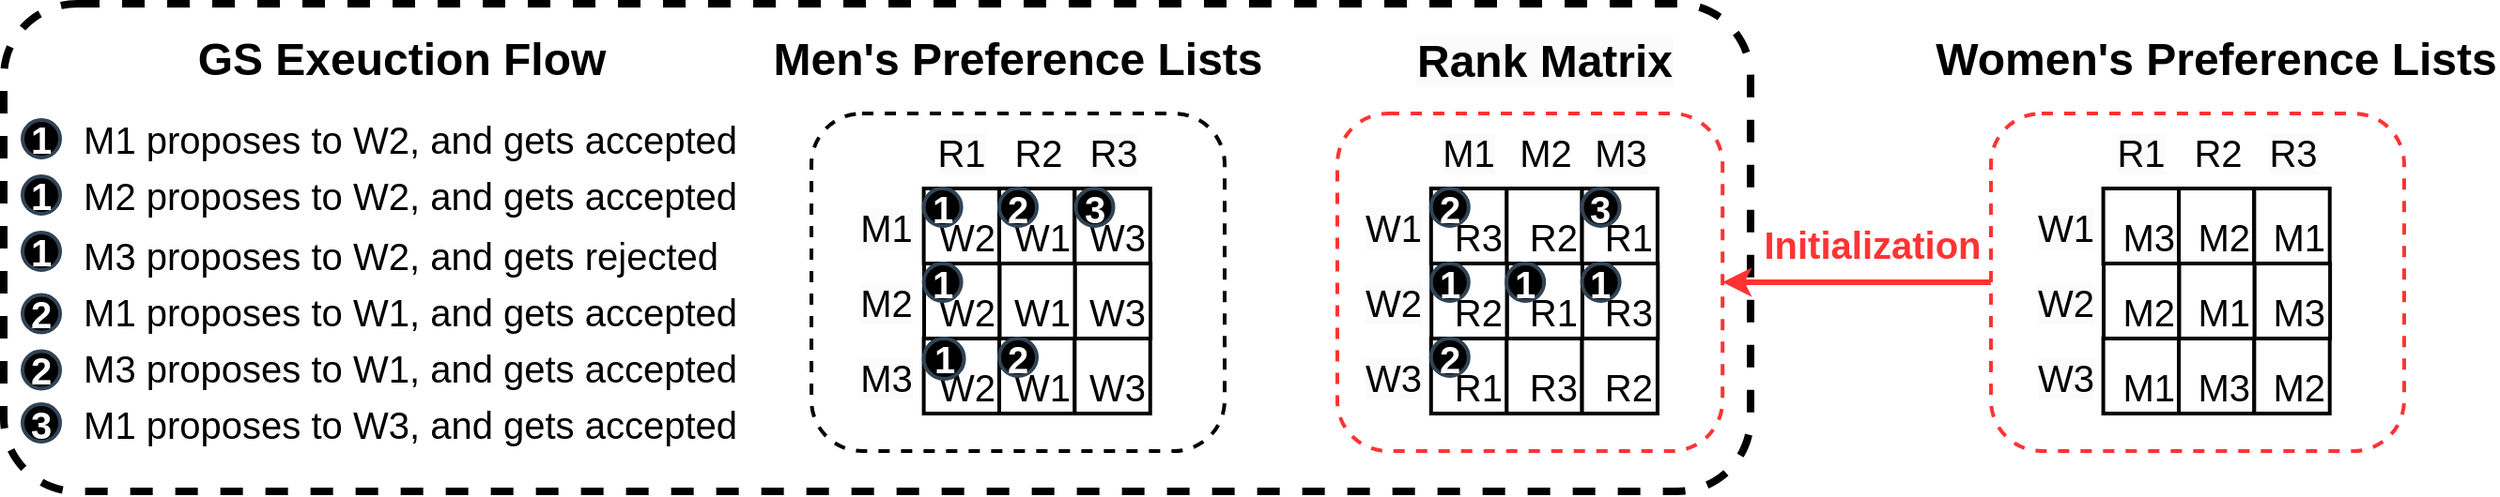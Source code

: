<mxfile version="24.7.1" type="github">
  <diagram name="Page-1" id="hLBeSpaL_WLC4d95S9IL">
    <mxGraphModel dx="2580" dy="1105" grid="1" gridSize="10" guides="1" tooltips="1" connect="1" arrows="1" fold="1" page="1" pageScale="1" pageWidth="850" pageHeight="1100" math="0" shadow="0">
      <root>
        <mxCell id="0" />
        <mxCell id="1" parent="0" />
        <mxCell id="tuGhbpV8Ae8U0IzuTpyk-81" value="" style="rounded=1;whiteSpace=wrap;html=1;strokeWidth=4;dashed=1;fillColor=none;" parent="1" vertex="1">
          <mxGeometry x="-70" y="120" width="930" height="260" as="geometry" />
        </mxCell>
        <mxCell id="XWL8p9wdiY37lmxaxb0n-114" value="" style="rounded=1;whiteSpace=wrap;html=1;strokeWidth=2;dashed=1;" parent="1" vertex="1">
          <mxGeometry x="360" y="178.5" width="220" height="180" as="geometry" />
        </mxCell>
        <mxCell id="XWL8p9wdiY37lmxaxb0n-115" value="" style="rounded=1;whiteSpace=wrap;html=1;strokeWidth=2;dashed=1;strokeColor=#FF3333;" parent="1" vertex="1">
          <mxGeometry x="640" y="178.5" width="205.09" height="180" as="geometry" />
        </mxCell>
        <mxCell id="XWL8p9wdiY37lmxaxb0n-38" value="1" style="ellipse;whiteSpace=wrap;html=1;aspect=fixed;strokeColor=#314354;align=center;verticalAlign=middle;fontFamily=Helvetica;fontSize=20;fillColor=#000000;fontColor=#ffffff;fontStyle=1;strokeWidth=2;" parent="1" vertex="1">
          <mxGeometry x="-60" y="182" width="20" height="20" as="geometry" />
        </mxCell>
        <mxCell id="XWL8p9wdiY37lmxaxb0n-39" value="1" style="ellipse;whiteSpace=wrap;html=1;aspect=fixed;strokeColor=#314354;align=center;verticalAlign=middle;fontFamily=Helvetica;fontSize=20;fillColor=#000000;fontColor=#ffffff;fontStyle=1;strokeWidth=2;" parent="1" vertex="1">
          <mxGeometry x="-60" y="212" width="20" height="20" as="geometry" />
        </mxCell>
        <mxCell id="XWL8p9wdiY37lmxaxb0n-40" value="1" style="ellipse;whiteSpace=wrap;html=1;aspect=fixed;strokeColor=#314354;align=center;verticalAlign=middle;fontFamily=Helvetica;fontSize=20;fillColor=#000000;fontColor=#ffffff;fontStyle=1;strokeWidth=2;" parent="1" vertex="1">
          <mxGeometry x="-60" y="242" width="20" height="20" as="geometry" />
        </mxCell>
        <mxCell id="XWL8p9wdiY37lmxaxb0n-42" value="2" style="ellipse;whiteSpace=wrap;html=1;aspect=fixed;strokeColor=#314354;align=center;verticalAlign=middle;fontFamily=Helvetica;fontSize=20;fillColor=#000000;fontColor=#ffffff;fontStyle=1;strokeWidth=2;" parent="1" vertex="1">
          <mxGeometry x="-60" y="305.25" width="20" height="20" as="geometry" />
        </mxCell>
        <mxCell id="XWL8p9wdiY37lmxaxb0n-43" value="3" style="ellipse;whiteSpace=wrap;html=1;aspect=fixed;strokeColor=#314354;align=center;verticalAlign=middle;fontFamily=Helvetica;fontSize=20;fillColor=#000000;fontColor=#ffffff;fontStyle=1;strokeWidth=2;" parent="1" vertex="1">
          <mxGeometry x="-60" y="333.5" width="20" height="20" as="geometry" />
        </mxCell>
        <mxCell id="XWL8p9wdiY37lmxaxb0n-44" value="&lt;h1 style=&quot;font-size: 20px;&quot;&gt;&lt;span style=&quot;font-size: 20px; font-weight: 400;&quot;&gt;&amp;nbsp;M1 proposes to W2, and gets accepted&lt;/span&gt;&lt;/h1&gt;" style="text;strokeColor=none;align=left;fillColor=none;html=1;verticalAlign=middle;whiteSpace=wrap;rounded=0;fontFamily=Helvetica;fontSize=20;fontColor=default;" parent="1" vertex="1">
          <mxGeometry x="-35" y="177" width="364.53" height="30" as="geometry" />
        </mxCell>
        <mxCell id="XWL8p9wdiY37lmxaxb0n-45" value="&lt;h1 style=&quot;font-size: 20px;&quot;&gt;&lt;span style=&quot;font-size: 20px; font-weight: 400;&quot;&gt;&amp;nbsp;M2 proposes to W2, and gets accepted&lt;/span&gt;&lt;/h1&gt;" style="text;strokeColor=none;align=left;fillColor=none;html=1;verticalAlign=middle;whiteSpace=wrap;rounded=0;fontFamily=Helvetica;fontSize=20;fontColor=default;" parent="1" vertex="1">
          <mxGeometry x="-35" y="207" width="364.53" height="30" as="geometry" />
        </mxCell>
        <mxCell id="XWL8p9wdiY37lmxaxb0n-46" value="&lt;h1 style=&quot;font-size: 20px;&quot;&gt;&lt;span style=&quot;font-size: 20px; font-weight: 400;&quot;&gt;&amp;nbsp;M3 proposes to W2, and gets rejected&lt;/span&gt;&lt;/h1&gt;" style="text;strokeColor=none;align=left;fillColor=none;html=1;verticalAlign=middle;whiteSpace=wrap;rounded=0;fontFamily=Helvetica;fontSize=20;fontColor=default;" parent="1" vertex="1">
          <mxGeometry x="-35" y="238.5" width="354.53" height="30" as="geometry" />
        </mxCell>
        <mxCell id="XWL8p9wdiY37lmxaxb0n-47" value="&lt;h1 style=&quot;font-size: 20px;&quot;&gt;&lt;span style=&quot;font-size: 20px; font-weight: 400;&quot;&gt;&amp;nbsp;M1 proposes to W1, and gets accepted&lt;/span&gt;&lt;/h1&gt;" style="text;strokeColor=none;align=left;fillColor=none;html=1;verticalAlign=middle;whiteSpace=wrap;rounded=0;fontFamily=Helvetica;fontSize=20;fontColor=default;" parent="1" vertex="1">
          <mxGeometry x="-35" y="268.5" width="364.53" height="30" as="geometry" />
        </mxCell>
        <mxCell id="XWL8p9wdiY37lmxaxb0n-48" value="&lt;h1 style=&quot;font-size: 20px;&quot;&gt;&lt;span style=&quot;font-size: 20px; font-weight: 400;&quot;&gt;&amp;nbsp;M3 proposes to W1, and gets accepted&lt;/span&gt;&lt;/h1&gt;" style="text;strokeColor=none;align=left;fillColor=none;html=1;verticalAlign=middle;whiteSpace=wrap;rounded=0;fontFamily=Helvetica;fontSize=20;fontColor=default;" parent="1" vertex="1">
          <mxGeometry x="-35" y="298.5" width="364.53" height="30" as="geometry" />
        </mxCell>
        <mxCell id="XWL8p9wdiY37lmxaxb0n-49" value="&lt;h1 style=&quot;font-size: 20px;&quot;&gt;&lt;span style=&quot;font-size: 20px; font-weight: 400;&quot;&gt;&amp;nbsp;M1 proposes to W3, and gets accepted&lt;/span&gt;&lt;/h1&gt;" style="text;strokeColor=none;align=left;fillColor=none;html=1;verticalAlign=middle;whiteSpace=wrap;rounded=0;fontFamily=Helvetica;fontSize=20;fontColor=default;" parent="1" vertex="1">
          <mxGeometry x="-35" y="328.5" width="364.53" height="30" as="geometry" />
        </mxCell>
        <mxCell id="XWL8p9wdiY37lmxaxb0n-68" value="W1" style="rounded=0;whiteSpace=wrap;html=1;fontSize=20;align=right;verticalAlign=bottom;strokeWidth=2;" parent="1" vertex="1">
          <mxGeometry x="460.0" y="218.5" width="40.09" height="40" as="geometry" />
        </mxCell>
        <mxCell id="XWL8p9wdiY37lmxaxb0n-69" value="W3" style="rounded=0;whiteSpace=wrap;html=1;fontSize=20;align=right;verticalAlign=bottom;strokeWidth=2;" parent="1" vertex="1">
          <mxGeometry x="500.19" y="218.5" width="40.19" height="40" as="geometry" />
        </mxCell>
        <mxCell id="XWL8p9wdiY37lmxaxb0n-70" value="W1" style="rounded=0;whiteSpace=wrap;html=1;fontSize=20;align=right;verticalAlign=bottom;strokeWidth=2;" parent="1" vertex="1">
          <mxGeometry x="460.19" y="258.5" width="40.19" height="40" as="geometry" />
        </mxCell>
        <mxCell id="XWL8p9wdiY37lmxaxb0n-71" value="W3" style="rounded=0;whiteSpace=wrap;html=1;fontSize=20;align=right;verticalAlign=bottom;strokeWidth=2;" parent="1" vertex="1">
          <mxGeometry x="500.38" y="258.5" width="40.19" height="40" as="geometry" />
        </mxCell>
        <mxCell id="XWL8p9wdiY37lmxaxb0n-72" value="W1" style="rounded=0;whiteSpace=wrap;html=1;fontSize=20;align=right;verticalAlign=bottom;strokeWidth=2;" parent="1" vertex="1">
          <mxGeometry x="460" y="298.5" width="40.19" height="40" as="geometry" />
        </mxCell>
        <mxCell id="XWL8p9wdiY37lmxaxb0n-73" value="W3" style="rounded=0;whiteSpace=wrap;html=1;fontSize=20;align=right;verticalAlign=bottom;strokeWidth=2;" parent="1" vertex="1">
          <mxGeometry x="500.19" y="298.5" width="40.19" height="40" as="geometry" />
        </mxCell>
        <mxCell id="XWL8p9wdiY37lmxaxb0n-74" value="W2" style="rounded=0;whiteSpace=wrap;html=1;strokeWidth=2;fontSize=20;align=right;verticalAlign=bottom;" parent="1" vertex="1">
          <mxGeometry x="419.81" y="298.5" width="40.19" height="40" as="geometry" />
        </mxCell>
        <mxCell id="XWL8p9wdiY37lmxaxb0n-75" value="&lt;span style=&quot;font-size: 24px; text-wrap: nowrap;&quot;&gt;&lt;span style=&quot;font-size: 24px;&quot;&gt;Men&#39;s Preference Lists&lt;/span&gt;&lt;/span&gt;" style="text;whiteSpace=wrap;html=1;align=center;strokeColor=none;verticalAlign=middle;strokeWidth=0;fontSize=24;fontStyle=1" parent="1" vertex="1">
          <mxGeometry x="369.96" y="140" width="200.09" height="20" as="geometry" />
        </mxCell>
        <mxCell id="XWL8p9wdiY37lmxaxb0n-76" value="&lt;span style=&quot;color: rgb(0, 0, 0); font-family: Helvetica; font-size: 20px; font-style: normal; font-variant-ligatures: normal; font-variant-caps: normal; font-weight: 400; letter-spacing: normal; orphans: 2; text-indent: 0px; text-transform: none; widows: 2; word-spacing: 0px; -webkit-text-stroke-width: 0px; white-space: normal; background-color: rgb(251, 251, 251); text-decoration-thickness: initial; text-decoration-style: initial; text-decoration-color: initial; float: none; display: inline !important;&quot;&gt;M1&lt;/span&gt;" style="text;whiteSpace=wrap;html=1;align=center;verticalAlign=middle;fontSize=20;" parent="1" vertex="1">
          <mxGeometry x="380.0" y="218.5" width="40" height="40" as="geometry" />
        </mxCell>
        <mxCell id="XWL8p9wdiY37lmxaxb0n-77" value="&lt;span style=&quot;color: rgb(0, 0, 0); font-family: Helvetica; font-size: 20px; font-style: normal; font-variant-ligatures: normal; font-variant-caps: normal; font-weight: 400; letter-spacing: normal; orphans: 2; text-indent: 0px; text-transform: none; widows: 2; word-spacing: 0px; -webkit-text-stroke-width: 0px; white-space: normal; background-color: rgb(251, 251, 251); text-decoration-thickness: initial; text-decoration-style: initial; text-decoration-color: initial; float: none; display: inline !important;&quot;&gt;M2&lt;/span&gt;" style="text;whiteSpace=wrap;html=1;align=center;verticalAlign=middle;fontSize=20;" parent="1" vertex="1">
          <mxGeometry x="380.0" y="258.5" width="40" height="40" as="geometry" />
        </mxCell>
        <mxCell id="XWL8p9wdiY37lmxaxb0n-78" value="&lt;span style=&quot;color: rgb(0, 0, 0); font-family: Helvetica; font-size: 20px; font-style: normal; font-variant-ligatures: normal; font-variant-caps: normal; font-weight: 400; letter-spacing: normal; orphans: 2; text-indent: 0px; text-transform: none; widows: 2; word-spacing: 0px; -webkit-text-stroke-width: 0px; white-space: normal; background-color: rgb(251, 251, 251); text-decoration-thickness: initial; text-decoration-style: initial; text-decoration-color: initial; float: none; display: inline !important;&quot;&gt;M3&lt;/span&gt;" style="text;whiteSpace=wrap;html=1;align=center;verticalAlign=middle;fontSize=20;" parent="1" vertex="1">
          <mxGeometry x="380.0" y="298.5" width="40" height="40" as="geometry" />
        </mxCell>
        <mxCell id="XWL8p9wdiY37lmxaxb0n-79" value="&lt;span style=&quot;color: rgb(0, 0, 0); font-family: Helvetica; font-size: 20px; font-style: normal; font-variant-ligatures: normal; font-variant-caps: normal; font-weight: 400; letter-spacing: normal; orphans: 2; text-indent: 0px; text-transform: none; widows: 2; word-spacing: 0px; -webkit-text-stroke-width: 0px; white-space: normal; background-color: rgb(251, 251, 251); text-decoration-thickness: initial; text-decoration-style: initial; text-decoration-color: initial; float: none; display: inline !important;&quot;&gt;R1&lt;/span&gt;" style="text;whiteSpace=wrap;html=1;align=center;verticalAlign=middle;fontSize=20;" parent="1" vertex="1">
          <mxGeometry x="420.19" y="178.5" width="40" height="40" as="geometry" />
        </mxCell>
        <mxCell id="XWL8p9wdiY37lmxaxb0n-80" value="R2" style="text;whiteSpace=wrap;html=1;align=center;verticalAlign=middle;fontSize=20;" parent="1" vertex="1">
          <mxGeometry x="460.76" y="178.5" width="40" height="40" as="geometry" />
        </mxCell>
        <mxCell id="XWL8p9wdiY37lmxaxb0n-81" value="&lt;span style=&quot;color: rgb(0, 0, 0); font-family: Helvetica; font-size: 20px; font-style: normal; font-variant-ligatures: normal; font-variant-caps: normal; font-weight: 400; letter-spacing: normal; orphans: 2; text-indent: 0px; text-transform: none; widows: 2; word-spacing: 0px; -webkit-text-stroke-width: 0px; white-space: normal; background-color: rgb(251, 251, 251); text-decoration-thickness: initial; text-decoration-style: initial; text-decoration-color: initial; float: none; display: inline !important;&quot;&gt;R3&lt;/span&gt;" style="text;whiteSpace=wrap;html=1;align=center;verticalAlign=middle;fontSize=20;" parent="1" vertex="1">
          <mxGeometry x="500.57" y="178.5" width="40" height="40" as="geometry" />
        </mxCell>
        <mxCell id="XWL8p9wdiY37lmxaxb0n-82" value="W2" style="rounded=0;whiteSpace=wrap;html=1;strokeWidth=2;fontSize=20;align=right;verticalAlign=bottom;" parent="1" vertex="1">
          <mxGeometry x="420.0" y="258.5" width="40.09" height="40" as="geometry" />
        </mxCell>
        <mxCell id="XWL8p9wdiY37lmxaxb0n-83" value="&lt;span style=&quot;font-size: 20px;&quot;&gt;W2&lt;/span&gt;" style="rounded=0;whiteSpace=wrap;html=1;strokeWidth=2;fontSize=20;strokeColor=default;align=right;verticalAlign=bottom;fontFamily=Helvetica;fontColor=default;fillColor=default;fontStyle=0" parent="1" vertex="1">
          <mxGeometry x="419.81" y="218.5" width="40.19" height="40" as="geometry" />
        </mxCell>
        <mxCell id="XWL8p9wdiY37lmxaxb0n-85" value="R2" style="rounded=0;whiteSpace=wrap;html=1;fontSize=20;align=right;verticalAlign=bottom;strokeWidth=2;" parent="1" vertex="1">
          <mxGeometry x="730.09" y="218.5" width="40.19" height="40" as="geometry" />
        </mxCell>
        <mxCell id="XWL8p9wdiY37lmxaxb0n-86" value="R1" style="rounded=0;whiteSpace=wrap;html=1;fontSize=20;align=right;verticalAlign=bottom;strokeWidth=2;" parent="1" vertex="1">
          <mxGeometry x="770.28" y="218.5" width="40.19" height="40" as="geometry" />
        </mxCell>
        <mxCell id="XWL8p9wdiY37lmxaxb0n-87" value="R1" style="rounded=0;whiteSpace=wrap;html=1;fontSize=20;align=right;verticalAlign=bottom;strokeWidth=2;" parent="1" vertex="1">
          <mxGeometry x="730.28" y="258.5" width="40.19" height="40" as="geometry" />
        </mxCell>
        <mxCell id="XWL8p9wdiY37lmxaxb0n-88" value="R3" style="rounded=0;whiteSpace=wrap;html=1;fontSize=20;align=right;verticalAlign=bottom;strokeWidth=2;" parent="1" vertex="1">
          <mxGeometry x="770.47" y="258.5" width="40.19" height="40" as="geometry" />
        </mxCell>
        <mxCell id="XWL8p9wdiY37lmxaxb0n-89" value="R3" style="rounded=0;whiteSpace=wrap;html=1;fontSize=20;align=right;verticalAlign=bottom;strokeWidth=2;" parent="1" vertex="1">
          <mxGeometry x="730.09" y="298.5" width="40.19" height="40" as="geometry" />
        </mxCell>
        <mxCell id="XWL8p9wdiY37lmxaxb0n-90" value="R2" style="rounded=0;whiteSpace=wrap;html=1;fontSize=20;align=right;verticalAlign=bottom;strokeWidth=2;" parent="1" vertex="1">
          <mxGeometry x="770.28" y="298.5" width="40.19" height="40" as="geometry" />
        </mxCell>
        <mxCell id="XWL8p9wdiY37lmxaxb0n-91" value="R1" style="rounded=0;whiteSpace=wrap;html=1;strokeWidth=2;fontSize=20;align=right;verticalAlign=bottom;" parent="1" vertex="1">
          <mxGeometry x="689.9" y="298.5" width="40.19" height="40" as="geometry" />
        </mxCell>
        <mxCell id="XWL8p9wdiY37lmxaxb0n-92" value="R3" style="rounded=0;whiteSpace=wrap;html=1;strokeWidth=2;fontSize=20;align=right;verticalAlign=bottom;" parent="1" vertex="1">
          <mxGeometry x="689.9" y="218.5" width="40.19" height="40" as="geometry" />
        </mxCell>
        <mxCell id="XWL8p9wdiY37lmxaxb0n-93" value="&lt;span style=&quot;color: rgb(0, 0, 0); font-family: Helvetica; font-size: 24px; font-style: normal; font-variant-ligatures: normal; font-variant-caps: normal; letter-spacing: normal; orphans: 2; text-indent: 0px; text-transform: none; widows: 2; word-spacing: 0px; -webkit-text-stroke-width: 0px; white-space: nowrap; background-color: rgb(251, 251, 251); text-decoration-thickness: initial; text-decoration-style: initial; text-decoration-color: initial; float: none; display: inline !important;&quot;&gt;Rank Matrix&lt;/span&gt;" style="text;whiteSpace=wrap;html=1;align=center;strokeColor=none;verticalAlign=middle;strokeWidth=0;fontSize=24;fontStyle=1" parent="1" vertex="1">
          <mxGeometry x="711.23" y="141.25" width="79.24" height="20" as="geometry" />
        </mxCell>
        <mxCell id="XWL8p9wdiY37lmxaxb0n-94" value="&lt;span style=&quot;color: rgb(0, 0, 0); font-family: Helvetica; font-size: 20px; font-style: normal; font-variant-ligatures: normal; font-variant-caps: normal; font-weight: 400; letter-spacing: normal; orphans: 2; text-indent: 0px; text-transform: none; widows: 2; word-spacing: 0px; -webkit-text-stroke-width: 0px; white-space: normal; background-color: rgb(251, 251, 251); text-decoration-thickness: initial; text-decoration-style: initial; text-decoration-color: initial; float: none; display: inline !important;&quot;&gt;W1&lt;/span&gt;" style="text;whiteSpace=wrap;html=1;align=center;verticalAlign=middle;fontSize=20;" parent="1" vertex="1">
          <mxGeometry x="650.09" y="218.5" width="40" height="40" as="geometry" />
        </mxCell>
        <mxCell id="XWL8p9wdiY37lmxaxb0n-95" value="&lt;span style=&quot;color: rgb(0, 0, 0); font-family: Helvetica; font-size: 20px; font-style: normal; font-variant-ligatures: normal; font-variant-caps: normal; font-weight: 400; letter-spacing: normal; orphans: 2; text-indent: 0px; text-transform: none; widows: 2; word-spacing: 0px; -webkit-text-stroke-width: 0px; white-space: normal; background-color: rgb(251, 251, 251); text-decoration-thickness: initial; text-decoration-style: initial; text-decoration-color: initial; float: none; display: inline !important;&quot;&gt;W2&lt;/span&gt;" style="text;whiteSpace=wrap;html=1;align=center;verticalAlign=middle;fontSize=20;" parent="1" vertex="1">
          <mxGeometry x="650.09" y="258.5" width="40" height="40" as="geometry" />
        </mxCell>
        <mxCell id="XWL8p9wdiY37lmxaxb0n-96" value="&lt;span style=&quot;color: rgb(0, 0, 0); font-family: Helvetica; font-size: 20px; font-style: normal; font-variant-ligatures: normal; font-variant-caps: normal; font-weight: 400; letter-spacing: normal; orphans: 2; text-indent: 0px; text-transform: none; widows: 2; word-spacing: 0px; -webkit-text-stroke-width: 0px; white-space: normal; background-color: rgb(251, 251, 251); text-decoration-thickness: initial; text-decoration-style: initial; text-decoration-color: initial; float: none; display: inline !important;&quot;&gt;W3&lt;/span&gt;" style="text;whiteSpace=wrap;html=1;align=center;verticalAlign=middle;fontSize=20;" parent="1" vertex="1">
          <mxGeometry x="650.09" y="298.5" width="40" height="40" as="geometry" />
        </mxCell>
        <mxCell id="XWL8p9wdiY37lmxaxb0n-97" value="&lt;span style=&quot;color: rgb(0, 0, 0); font-family: Helvetica; font-size: 20px; font-style: normal; font-variant-ligatures: normal; font-variant-caps: normal; font-weight: 400; letter-spacing: normal; orphans: 2; text-indent: 0px; text-transform: none; widows: 2; word-spacing: 0px; -webkit-text-stroke-width: 0px; white-space: normal; background-color: rgb(251, 251, 251); text-decoration-thickness: initial; text-decoration-style: initial; text-decoration-color: initial; float: none; display: inline !important;&quot;&gt;M1&lt;/span&gt;" style="text;whiteSpace=wrap;html=1;align=center;verticalAlign=middle;fontSize=20;" parent="1" vertex="1">
          <mxGeometry x="690.28" y="178.5" width="40" height="40" as="geometry" />
        </mxCell>
        <mxCell id="XWL8p9wdiY37lmxaxb0n-98" value="M2" style="text;whiteSpace=wrap;html=1;align=center;verticalAlign=middle;fontSize=20;" parent="1" vertex="1">
          <mxGeometry x="730.85" y="178.5" width="40" height="40" as="geometry" />
        </mxCell>
        <mxCell id="XWL8p9wdiY37lmxaxb0n-99" value="&lt;span style=&quot;color: rgb(0, 0, 0); font-family: Helvetica; font-size: 20px; font-style: normal; font-variant-ligatures: normal; font-variant-caps: normal; font-weight: 400; letter-spacing: normal; orphans: 2; text-indent: 0px; text-transform: none; widows: 2; word-spacing: 0px; -webkit-text-stroke-width: 0px; white-space: normal; background-color: rgb(251, 251, 251); text-decoration-thickness: initial; text-decoration-style: initial; text-decoration-color: initial; float: none; display: inline !important;&quot;&gt;M3&lt;/span&gt;" style="text;whiteSpace=wrap;html=1;align=center;verticalAlign=middle;fontSize=20;" parent="1" vertex="1">
          <mxGeometry x="770.66" y="178.5" width="40" height="40" as="geometry" />
        </mxCell>
        <mxCell id="XWL8p9wdiY37lmxaxb0n-100" value="&lt;span style=&quot;font-size: 20px;&quot;&gt;R2&lt;/span&gt;" style="rounded=0;whiteSpace=wrap;html=1;strokeWidth=2;fontSize=20;strokeColor=default;align=right;verticalAlign=bottom;fontFamily=Helvetica;fontColor=default;fillColor=default;fontStyle=0" parent="1" vertex="1">
          <mxGeometry x="690.09" y="258.5" width="40.19" height="40" as="geometry" />
        </mxCell>
        <mxCell id="XWL8p9wdiY37lmxaxb0n-102" value="1" style="ellipse;whiteSpace=wrap;html=1;aspect=fixed;strokeColor=#314354;align=center;verticalAlign=middle;fontFamily=Helvetica;fontSize=20;fillColor=#000000;fontColor=#ffffff;fontStyle=1;strokeWidth=2;" parent="1" vertex="1">
          <mxGeometry x="419.81" y="218.5" width="20" height="20" as="geometry" />
        </mxCell>
        <mxCell id="XWL8p9wdiY37lmxaxb0n-103" value="1" style="ellipse;whiteSpace=wrap;html=1;aspect=fixed;strokeColor=#314354;align=center;verticalAlign=middle;fontFamily=Helvetica;fontSize=20;fillColor=#000000;fontColor=#ffffff;fontStyle=1;strokeWidth=2;" parent="1" vertex="1">
          <mxGeometry x="419.81" y="258.5" width="20" height="20" as="geometry" />
        </mxCell>
        <mxCell id="XWL8p9wdiY37lmxaxb0n-104" value="1" style="ellipse;whiteSpace=wrap;html=1;aspect=fixed;strokeColor=#314354;align=center;verticalAlign=middle;fontFamily=Helvetica;fontSize=20;fillColor=#000000;fontColor=#ffffff;fontStyle=1;strokeWidth=2;" parent="1" vertex="1">
          <mxGeometry x="419.81" y="298.5" width="21.5" height="21.5" as="geometry" />
        </mxCell>
        <mxCell id="XWL8p9wdiY37lmxaxb0n-105" value="2" style="ellipse;whiteSpace=wrap;html=1;aspect=fixed;strokeColor=#314354;align=center;verticalAlign=middle;fontFamily=Helvetica;fontSize=20;fillColor=#000000;fontColor=#ffffff;fontStyle=1;strokeWidth=2;" parent="1" vertex="1">
          <mxGeometry x="460" y="218.5" width="20" height="20" as="geometry" />
        </mxCell>
        <mxCell id="XWL8p9wdiY37lmxaxb0n-106" value="2" style="ellipse;whiteSpace=wrap;html=1;aspect=fixed;strokeColor=#314354;align=center;verticalAlign=middle;fontFamily=Helvetica;fontSize=20;fillColor=#000000;fontColor=#ffffff;fontStyle=1;strokeWidth=2;" parent="1" vertex="1">
          <mxGeometry x="460" y="298.5" width="20" height="20" as="geometry" />
        </mxCell>
        <mxCell id="XWL8p9wdiY37lmxaxb0n-107" value="3" style="ellipse;whiteSpace=wrap;html=1;aspect=fixed;strokeColor=#314354;align=center;verticalAlign=middle;fontFamily=Helvetica;fontSize=20;fillColor=#000000;fontColor=#ffffff;fontStyle=1;strokeWidth=2;" parent="1" vertex="1">
          <mxGeometry x="500.76" y="218.5" width="20" height="20" as="geometry" />
        </mxCell>
        <mxCell id="XWL8p9wdiY37lmxaxb0n-108" value="1" style="ellipse;whiteSpace=wrap;html=1;aspect=fixed;strokeColor=#314354;align=center;verticalAlign=middle;fontFamily=Helvetica;fontSize=20;fillColor=#000000;fontColor=#ffffff;fontStyle=1;strokeWidth=2;" parent="1" vertex="1">
          <mxGeometry x="689.9" y="258.5" width="20" height="20" as="geometry" />
        </mxCell>
        <mxCell id="XWL8p9wdiY37lmxaxb0n-109" value="2" style="ellipse;whiteSpace=wrap;html=1;aspect=fixed;strokeColor=#314354;align=center;verticalAlign=middle;fontFamily=Helvetica;fontSize=20;fillColor=#000000;fontColor=#ffffff;fontStyle=1;strokeWidth=2;" parent="1" vertex="1">
          <mxGeometry x="689.9" y="298.5" width="20" height="20" as="geometry" />
        </mxCell>
        <mxCell id="XWL8p9wdiY37lmxaxb0n-110" value="2" style="ellipse;whiteSpace=wrap;html=1;aspect=fixed;strokeColor=#314354;align=center;verticalAlign=middle;fontFamily=Helvetica;fontSize=20;fillColor=#000000;fontColor=#ffffff;fontStyle=1;strokeWidth=2;" parent="1" vertex="1">
          <mxGeometry x="689.9" y="218.5" width="20" height="20" as="geometry" />
        </mxCell>
        <mxCell id="XWL8p9wdiY37lmxaxb0n-111" value="1" style="ellipse;whiteSpace=wrap;html=1;aspect=fixed;strokeColor=#314354;align=center;verticalAlign=middle;fontFamily=Helvetica;fontSize=20;fillColor=#000000;fontColor=#ffffff;fontStyle=1;strokeWidth=2;" parent="1" vertex="1">
          <mxGeometry x="730.09" y="258.5" width="20" height="20" as="geometry" />
        </mxCell>
        <mxCell id="XWL8p9wdiY37lmxaxb0n-112" value="1" style="ellipse;whiteSpace=wrap;html=1;aspect=fixed;strokeColor=#314354;align=center;verticalAlign=middle;fontFamily=Helvetica;fontSize=20;fillColor=#000000;fontColor=#ffffff;fontStyle=1;spacing=0;strokeWidth=2;" parent="1" vertex="1">
          <mxGeometry x="770.28" y="258.5" width="20" height="20" as="geometry" />
        </mxCell>
        <mxCell id="XWL8p9wdiY37lmxaxb0n-113" value="3" style="ellipse;whiteSpace=wrap;html=1;aspect=fixed;strokeColor=#314354;align=center;verticalAlign=middle;fontFamily=Helvetica;fontSize=20;fillColor=#000000;fontColor=#ffffff;fontStyle=1;strokeWidth=2;" parent="1" vertex="1">
          <mxGeometry x="770.28" y="218.5" width="20" height="20" as="geometry" />
        </mxCell>
        <mxCell id="tuGhbpV8Ae8U0IzuTpyk-80" style="edgeStyle=orthogonalEdgeStyle;rounded=0;orthogonalLoop=1;jettySize=auto;html=1;exitX=0;exitY=0.5;exitDx=0;exitDy=0;entryX=1;entryY=0.5;entryDx=0;entryDy=0;strokeWidth=3;strokeColor=#FF3333;" parent="1" source="tuGhbpV8Ae8U0IzuTpyk-47" target="XWL8p9wdiY37lmxaxb0n-115" edge="1">
          <mxGeometry relative="1" as="geometry" />
        </mxCell>
        <mxCell id="tuGhbpV8Ae8U0IzuTpyk-47" value="" style="rounded=1;whiteSpace=wrap;html=1;strokeWidth=2;dashed=1;strokeColor=#FF3333;" parent="1" vertex="1">
          <mxGeometry x="987.98" y="178.5" width="220" height="180" as="geometry" />
        </mxCell>
        <mxCell id="tuGhbpV8Ae8U0IzuTpyk-48" value="M2" style="rounded=0;whiteSpace=wrap;html=1;fontSize=20;align=right;verticalAlign=bottom;strokeWidth=2;" parent="1" vertex="1">
          <mxGeometry x="1087.98" y="218.5" width="40.09" height="40" as="geometry" />
        </mxCell>
        <mxCell id="tuGhbpV8Ae8U0IzuTpyk-49" value="M1" style="rounded=0;whiteSpace=wrap;html=1;fontSize=20;align=right;verticalAlign=bottom;strokeWidth=2;" parent="1" vertex="1">
          <mxGeometry x="1128.17" y="218.5" width="40.19" height="40" as="geometry" />
        </mxCell>
        <mxCell id="tuGhbpV8Ae8U0IzuTpyk-50" value="M1" style="rounded=0;whiteSpace=wrap;html=1;fontSize=20;align=right;verticalAlign=bottom;strokeWidth=2;" parent="1" vertex="1">
          <mxGeometry x="1088.17" y="258.5" width="40.19" height="40" as="geometry" />
        </mxCell>
        <mxCell id="tuGhbpV8Ae8U0IzuTpyk-51" value="M3" style="rounded=0;whiteSpace=wrap;html=1;fontSize=20;align=right;verticalAlign=bottom;strokeWidth=2;" parent="1" vertex="1">
          <mxGeometry x="1128.36" y="258.5" width="40.19" height="40" as="geometry" />
        </mxCell>
        <mxCell id="tuGhbpV8Ae8U0IzuTpyk-52" value="M3" style="rounded=0;whiteSpace=wrap;html=1;fontSize=20;align=right;verticalAlign=bottom;strokeWidth=2;" parent="1" vertex="1">
          <mxGeometry x="1087.98" y="298.5" width="40.19" height="40" as="geometry" />
        </mxCell>
        <mxCell id="tuGhbpV8Ae8U0IzuTpyk-53" value="M2" style="rounded=0;whiteSpace=wrap;html=1;fontSize=20;align=right;verticalAlign=bottom;strokeWidth=2;" parent="1" vertex="1">
          <mxGeometry x="1128.17" y="298.5" width="40.19" height="40" as="geometry" />
        </mxCell>
        <mxCell id="tuGhbpV8Ae8U0IzuTpyk-54" value="M1" style="rounded=0;whiteSpace=wrap;html=1;strokeWidth=2;fontSize=20;align=right;verticalAlign=bottom;" parent="1" vertex="1">
          <mxGeometry x="1047.79" y="298.5" width="40.19" height="40" as="geometry" />
        </mxCell>
        <mxCell id="tuGhbpV8Ae8U0IzuTpyk-55" value="&lt;span style=&quot;font-size: 24px; text-wrap: nowrap;&quot;&gt;&lt;span style=&quot;font-size: 24px;&quot;&gt;Women&#39;s Preference Lists&lt;/span&gt;&lt;/span&gt;" style="text;whiteSpace=wrap;html=1;align=center;strokeColor=none;verticalAlign=middle;strokeWidth=0;fontSize=24;fontStyle=1" parent="1" vertex="1">
          <mxGeometry x="973" y="140" width="270.05" height="20" as="geometry" />
        </mxCell>
        <mxCell id="tuGhbpV8Ae8U0IzuTpyk-56" value="&lt;span style=&quot;color: rgb(0, 0, 0); font-family: Helvetica; font-size: 20px; font-style: normal; font-variant-ligatures: normal; font-variant-caps: normal; font-weight: 400; letter-spacing: normal; orphans: 2; text-indent: 0px; text-transform: none; widows: 2; word-spacing: 0px; -webkit-text-stroke-width: 0px; white-space: normal; background-color: rgb(251, 251, 251); text-decoration-thickness: initial; text-decoration-style: initial; text-decoration-color: initial; float: none; display: inline !important;&quot;&gt;W1&lt;/span&gt;" style="text;whiteSpace=wrap;html=1;align=center;verticalAlign=middle;fontSize=20;" parent="1" vertex="1">
          <mxGeometry x="1007.98" y="218.5" width="40" height="40" as="geometry" />
        </mxCell>
        <mxCell id="tuGhbpV8Ae8U0IzuTpyk-57" value="&lt;span style=&quot;color: rgb(0, 0, 0); font-family: Helvetica; font-size: 20px; font-style: normal; font-variant-ligatures: normal; font-variant-caps: normal; font-weight: 400; letter-spacing: normal; orphans: 2; text-indent: 0px; text-transform: none; widows: 2; word-spacing: 0px; -webkit-text-stroke-width: 0px; white-space: normal; background-color: rgb(251, 251, 251); text-decoration-thickness: initial; text-decoration-style: initial; text-decoration-color: initial; float: none; display: inline !important;&quot;&gt;W2&lt;/span&gt;" style="text;whiteSpace=wrap;html=1;align=center;verticalAlign=middle;fontSize=20;" parent="1" vertex="1">
          <mxGeometry x="1007.98" y="258.5" width="40" height="40" as="geometry" />
        </mxCell>
        <mxCell id="tuGhbpV8Ae8U0IzuTpyk-58" value="&lt;span style=&quot;color: rgb(0, 0, 0); font-family: Helvetica; font-size: 20px; font-style: normal; font-variant-ligatures: normal; font-variant-caps: normal; font-weight: 400; letter-spacing: normal; orphans: 2; text-indent: 0px; text-transform: none; widows: 2; word-spacing: 0px; -webkit-text-stroke-width: 0px; white-space: normal; background-color: rgb(251, 251, 251); text-decoration-thickness: initial; text-decoration-style: initial; text-decoration-color: initial; float: none; display: inline !important;&quot;&gt;W3&lt;/span&gt;" style="text;whiteSpace=wrap;html=1;align=center;verticalAlign=middle;fontSize=20;" parent="1" vertex="1">
          <mxGeometry x="1007.98" y="298.5" width="40" height="40" as="geometry" />
        </mxCell>
        <mxCell id="tuGhbpV8Ae8U0IzuTpyk-59" value="&lt;span style=&quot;color: rgb(0, 0, 0); font-family: Helvetica; font-size: 20px; font-style: normal; font-variant-ligatures: normal; font-variant-caps: normal; font-weight: 400; letter-spacing: normal; orphans: 2; text-indent: 0px; text-transform: none; widows: 2; word-spacing: 0px; -webkit-text-stroke-width: 0px; white-space: normal; background-color: rgb(251, 251, 251); text-decoration-thickness: initial; text-decoration-style: initial; text-decoration-color: initial; float: none; display: inline !important;&quot;&gt;R1&lt;/span&gt;" style="text;whiteSpace=wrap;html=1;align=center;verticalAlign=middle;fontSize=20;" parent="1" vertex="1">
          <mxGeometry x="1048.17" y="178.5" width="40" height="40" as="geometry" />
        </mxCell>
        <mxCell id="tuGhbpV8Ae8U0IzuTpyk-60" value="R2" style="text;whiteSpace=wrap;html=1;align=center;verticalAlign=middle;fontSize=20;" parent="1" vertex="1">
          <mxGeometry x="1088.74" y="178.5" width="40" height="40" as="geometry" />
        </mxCell>
        <mxCell id="tuGhbpV8Ae8U0IzuTpyk-61" value="&lt;span style=&quot;color: rgb(0, 0, 0); font-family: Helvetica; font-size: 20px; font-style: normal; font-variant-ligatures: normal; font-variant-caps: normal; font-weight: 400; letter-spacing: normal; orphans: 2; text-indent: 0px; text-transform: none; widows: 2; word-spacing: 0px; -webkit-text-stroke-width: 0px; white-space: normal; background-color: rgb(251, 251, 251); text-decoration-thickness: initial; text-decoration-style: initial; text-decoration-color: initial; float: none; display: inline !important;&quot;&gt;R3&lt;/span&gt;" style="text;whiteSpace=wrap;html=1;align=center;verticalAlign=middle;fontSize=20;" parent="1" vertex="1">
          <mxGeometry x="1128.55" y="178.5" width="40" height="40" as="geometry" />
        </mxCell>
        <mxCell id="tuGhbpV8Ae8U0IzuTpyk-62" value="M2" style="rounded=0;whiteSpace=wrap;html=1;strokeWidth=2;fontSize=20;align=right;verticalAlign=bottom;" parent="1" vertex="1">
          <mxGeometry x="1047.98" y="258.5" width="40.09" height="40" as="geometry" />
        </mxCell>
        <mxCell id="tuGhbpV8Ae8U0IzuTpyk-63" value="&lt;span style=&quot;font-size: 20px;&quot;&gt;M3&lt;/span&gt;" style="rounded=0;whiteSpace=wrap;html=1;strokeWidth=2;fontSize=20;strokeColor=default;align=right;verticalAlign=bottom;fontFamily=Helvetica;fontColor=default;fillColor=default;fontStyle=0" parent="1" vertex="1">
          <mxGeometry x="1047.79" y="218.5" width="40.19" height="40" as="geometry" />
        </mxCell>
        <mxCell id="tuGhbpV8Ae8U0IzuTpyk-82" value="&lt;span style=&quot;font-size: 24px; text-wrap: nowrap;&quot;&gt;&lt;span style=&quot;font-size: 24px;&quot;&gt;GS Exeuction Flow&lt;/span&gt;&lt;/span&gt;" style="text;whiteSpace=wrap;html=1;align=center;strokeColor=none;verticalAlign=middle;strokeWidth=0;fontSize=24;fontStyle=1" parent="1" vertex="1">
          <mxGeometry x="1.11" y="140" width="282.31" height="20" as="geometry" />
        </mxCell>
        <mxCell id="tuGhbpV8Ae8U0IzuTpyk-71" value="&lt;font style=&quot;font-size: 20px;&quot;&gt;&lt;b style=&quot;font-size: 20px;&quot;&gt;Initialization&lt;/b&gt;&lt;/font&gt;" style="text;html=1;align=center;verticalAlign=middle;whiteSpace=wrap;rounded=0;fontSize=20;fontColor=#FF3333;" parent="1" vertex="1">
          <mxGeometry x="854.98" y="230.5" width="140" height="34.75" as="geometry" />
        </mxCell>
        <mxCell id="2vGh5w0WN9jEYzsyuDOo-1" value="2" style="ellipse;whiteSpace=wrap;html=1;aspect=fixed;strokeColor=#314354;align=center;verticalAlign=middle;fontFamily=Helvetica;fontSize=20;fillColor=#000000;fontColor=#ffffff;fontStyle=1;strokeWidth=2;" vertex="1" parent="1">
          <mxGeometry x="-60" y="275.25" width="20" height="20" as="geometry" />
        </mxCell>
      </root>
    </mxGraphModel>
  </diagram>
</mxfile>
